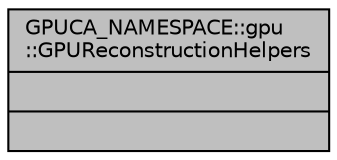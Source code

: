 digraph "GPUCA_NAMESPACE::gpu::GPUReconstructionHelpers"
{
 // INTERACTIVE_SVG=YES
  bgcolor="transparent";
  edge [fontname="Helvetica",fontsize="10",labelfontname="Helvetica",labelfontsize="10"];
  node [fontname="Helvetica",fontsize="10",shape=record];
  Node1 [label="{GPUCA_NAMESPACE::gpu\l::GPUReconstructionHelpers\n||}",height=0.2,width=0.4,color="black", fillcolor="grey75", style="filled", fontcolor="black"];
}
